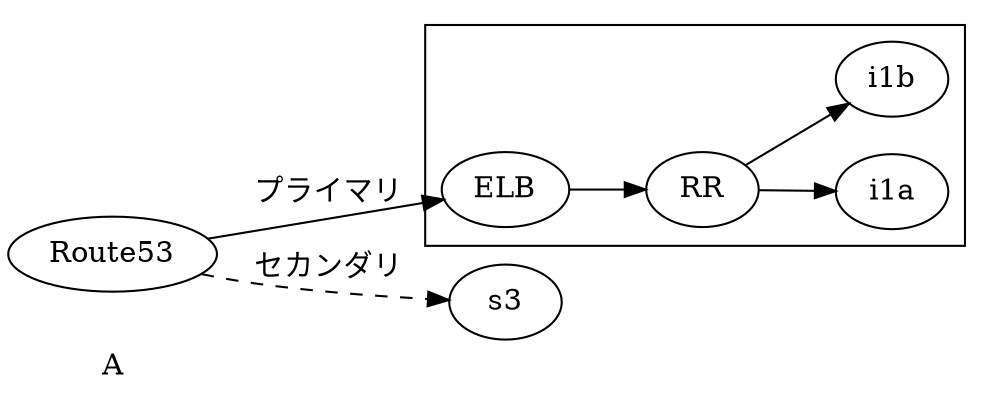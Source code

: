 #include "aws.inc"
digraph {
  rankdir=LR
  A [shape=box regular=true margin=0 peripheries=0 image="awsicons/s3.png"]
  //Route53 [_AWS_ROUTE53]
  subgraph clusterR1 {
    //_AWS_REGION("東京")
	  //ELB [_AWS_ELB]
	  subgraph clusterAZ1a {
	    //_AWS_AZ("東京a")
      //i1a [_AWS_INSTANCE label="Instanceア"]
	  }
	  subgraph clusterAZ1b {
	    //_AWS_AZ("東京b")
      //i1b [_AWS_INSTANCE label="Instanceイ"]
	  }
	  //RR [shape=oval style=dotted label="ラウンド\nロビン"]
	  ELB -> RR -> {i1a i1b}
  }
  subgraph clusterR2 {
    //_AWS_REGION("オレゴン州")
	  //ELB [_AWS_ELB]
    //s3 [_AWS_S3 label="Sorryページ\n(S3)"]
  }
  Route53 -> ELB [label="プライマリ"]
  Route53 -> s3 [style=dashed label="セカンダリ"]
}
